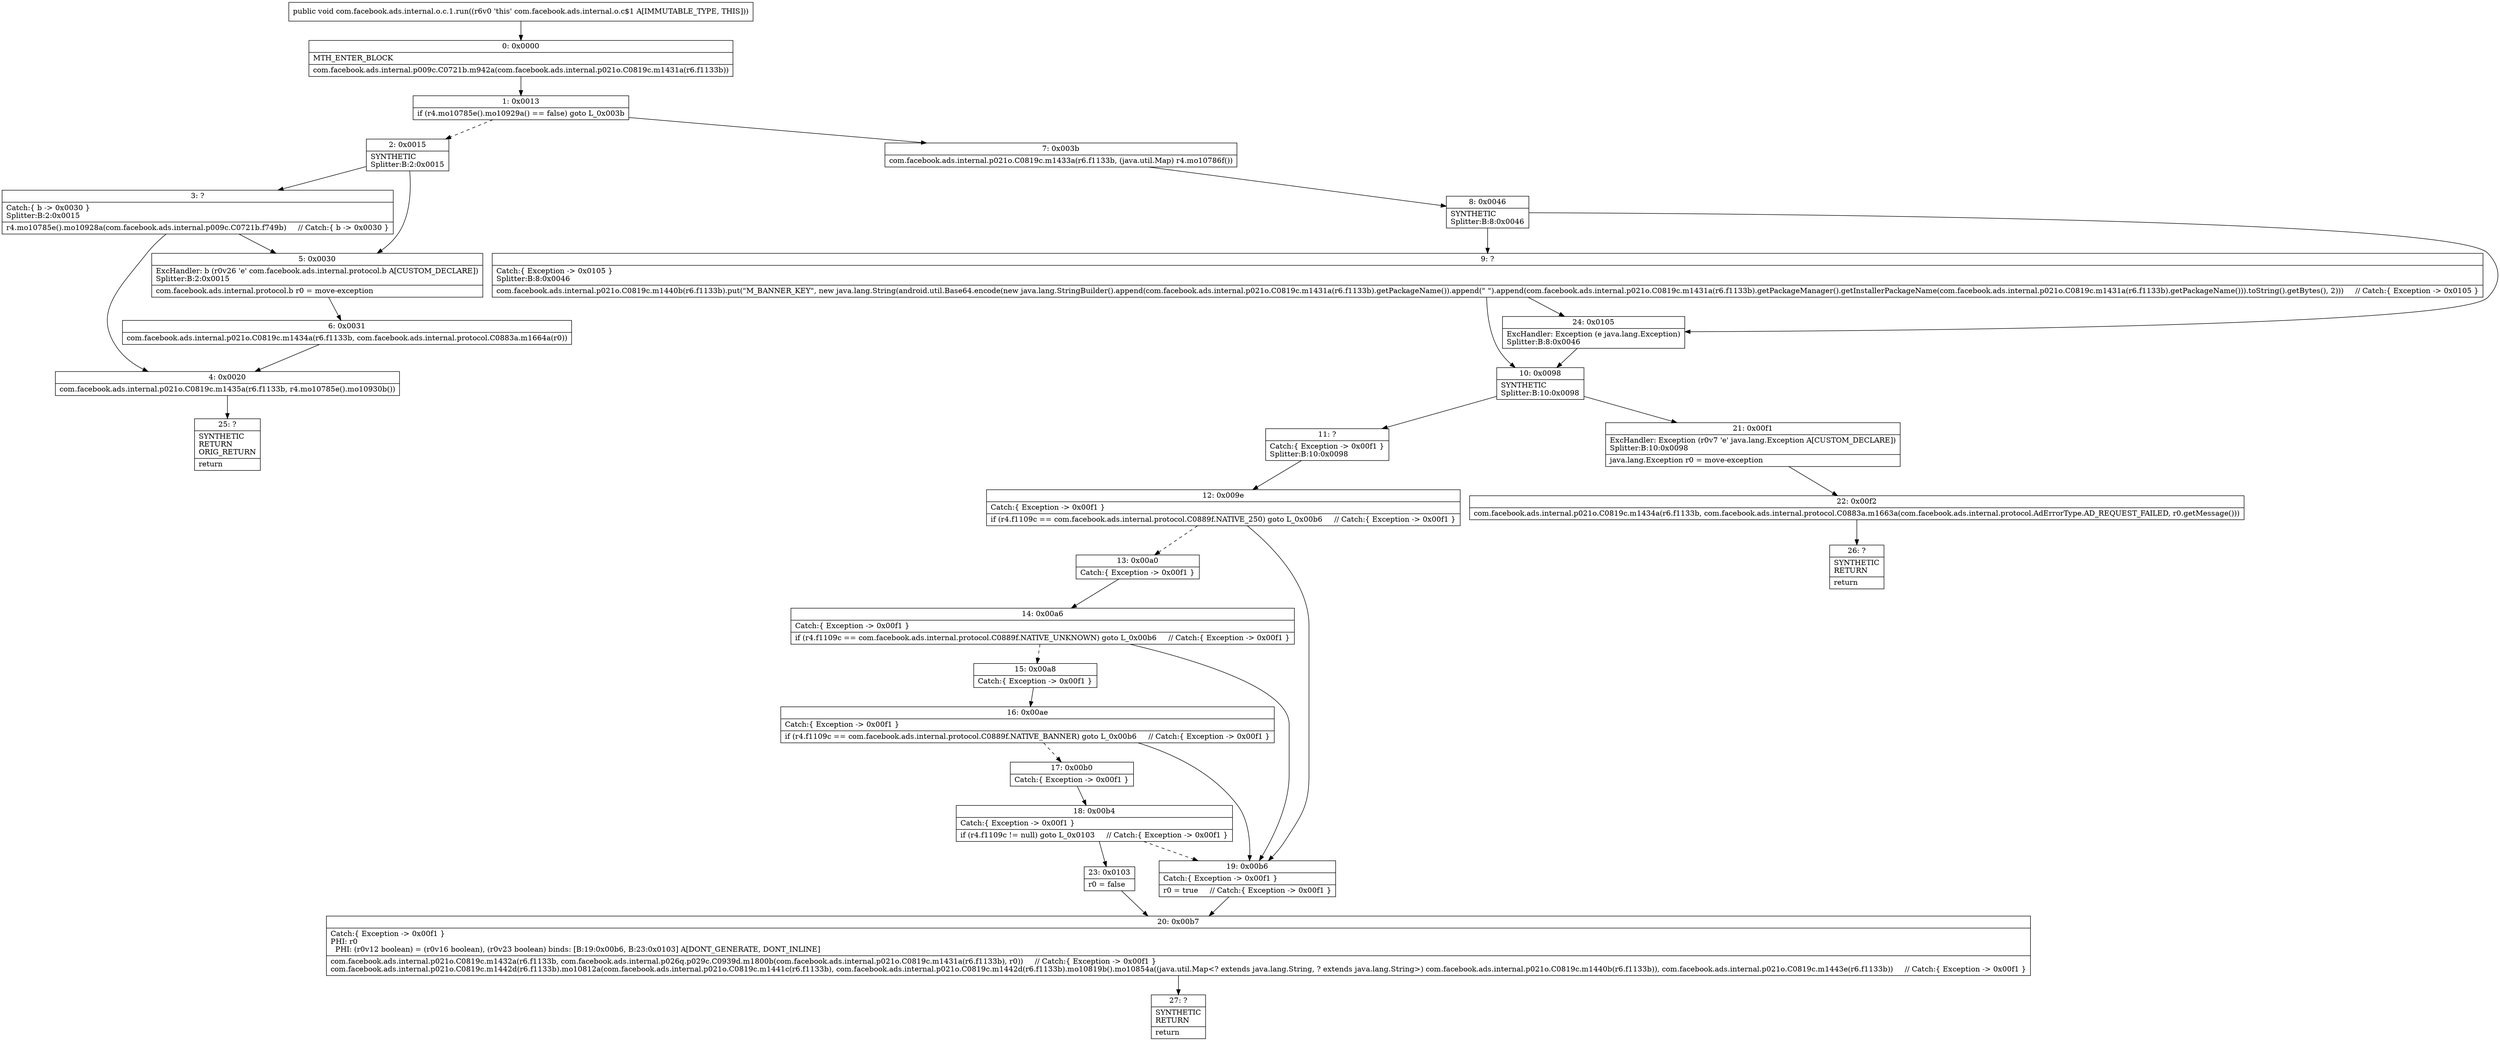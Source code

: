 digraph "CFG forcom.facebook.ads.internal.o.c.1.run()V" {
Node_0 [shape=record,label="{0\:\ 0x0000|MTH_ENTER_BLOCK\l|com.facebook.ads.internal.p009c.C0721b.m942a(com.facebook.ads.internal.p021o.C0819c.m1431a(r6.f1133b))\l}"];
Node_1 [shape=record,label="{1\:\ 0x0013|if (r4.mo10785e().mo10929a() == false) goto L_0x003b\l}"];
Node_2 [shape=record,label="{2\:\ 0x0015|SYNTHETIC\lSplitter:B:2:0x0015\l}"];
Node_3 [shape=record,label="{3\:\ ?|Catch:\{ b \-\> 0x0030 \}\lSplitter:B:2:0x0015\l|r4.mo10785e().mo10928a(com.facebook.ads.internal.p009c.C0721b.f749b)     \/\/ Catch:\{ b \-\> 0x0030 \}\l}"];
Node_4 [shape=record,label="{4\:\ 0x0020|com.facebook.ads.internal.p021o.C0819c.m1435a(r6.f1133b, r4.mo10785e().mo10930b())\l}"];
Node_5 [shape=record,label="{5\:\ 0x0030|ExcHandler: b (r0v26 'e' com.facebook.ads.internal.protocol.b A[CUSTOM_DECLARE])\lSplitter:B:2:0x0015\l|com.facebook.ads.internal.protocol.b r0 = move\-exception\l}"];
Node_6 [shape=record,label="{6\:\ 0x0031|com.facebook.ads.internal.p021o.C0819c.m1434a(r6.f1133b, com.facebook.ads.internal.protocol.C0883a.m1664a(r0))\l}"];
Node_7 [shape=record,label="{7\:\ 0x003b|com.facebook.ads.internal.p021o.C0819c.m1433a(r6.f1133b, (java.util.Map) r4.mo10786f())\l}"];
Node_8 [shape=record,label="{8\:\ 0x0046|SYNTHETIC\lSplitter:B:8:0x0046\l}"];
Node_9 [shape=record,label="{9\:\ ?|Catch:\{ Exception \-\> 0x0105 \}\lSplitter:B:8:0x0046\l|com.facebook.ads.internal.p021o.C0819c.m1440b(r6.f1133b).put(\"M_BANNER_KEY\", new java.lang.String(android.util.Base64.encode(new java.lang.StringBuilder().append(com.facebook.ads.internal.p021o.C0819c.m1431a(r6.f1133b).getPackageName()).append(\" \").append(com.facebook.ads.internal.p021o.C0819c.m1431a(r6.f1133b).getPackageManager().getInstallerPackageName(com.facebook.ads.internal.p021o.C0819c.m1431a(r6.f1133b).getPackageName())).toString().getBytes(), 2)))     \/\/ Catch:\{ Exception \-\> 0x0105 \}\l}"];
Node_10 [shape=record,label="{10\:\ 0x0098|SYNTHETIC\lSplitter:B:10:0x0098\l}"];
Node_11 [shape=record,label="{11\:\ ?|Catch:\{ Exception \-\> 0x00f1 \}\lSplitter:B:10:0x0098\l}"];
Node_12 [shape=record,label="{12\:\ 0x009e|Catch:\{ Exception \-\> 0x00f1 \}\l|if (r4.f1109c == com.facebook.ads.internal.protocol.C0889f.NATIVE_250) goto L_0x00b6     \/\/ Catch:\{ Exception \-\> 0x00f1 \}\l}"];
Node_13 [shape=record,label="{13\:\ 0x00a0|Catch:\{ Exception \-\> 0x00f1 \}\l}"];
Node_14 [shape=record,label="{14\:\ 0x00a6|Catch:\{ Exception \-\> 0x00f1 \}\l|if (r4.f1109c == com.facebook.ads.internal.protocol.C0889f.NATIVE_UNKNOWN) goto L_0x00b6     \/\/ Catch:\{ Exception \-\> 0x00f1 \}\l}"];
Node_15 [shape=record,label="{15\:\ 0x00a8|Catch:\{ Exception \-\> 0x00f1 \}\l}"];
Node_16 [shape=record,label="{16\:\ 0x00ae|Catch:\{ Exception \-\> 0x00f1 \}\l|if (r4.f1109c == com.facebook.ads.internal.protocol.C0889f.NATIVE_BANNER) goto L_0x00b6     \/\/ Catch:\{ Exception \-\> 0x00f1 \}\l}"];
Node_17 [shape=record,label="{17\:\ 0x00b0|Catch:\{ Exception \-\> 0x00f1 \}\l}"];
Node_18 [shape=record,label="{18\:\ 0x00b4|Catch:\{ Exception \-\> 0x00f1 \}\l|if (r4.f1109c != null) goto L_0x0103     \/\/ Catch:\{ Exception \-\> 0x00f1 \}\l}"];
Node_19 [shape=record,label="{19\:\ 0x00b6|Catch:\{ Exception \-\> 0x00f1 \}\l|r0 = true     \/\/ Catch:\{ Exception \-\> 0x00f1 \}\l}"];
Node_20 [shape=record,label="{20\:\ 0x00b7|Catch:\{ Exception \-\> 0x00f1 \}\lPHI: r0 \l  PHI: (r0v12 boolean) = (r0v16 boolean), (r0v23 boolean) binds: [B:19:0x00b6, B:23:0x0103] A[DONT_GENERATE, DONT_INLINE]\l|com.facebook.ads.internal.p021o.C0819c.m1432a(r6.f1133b, com.facebook.ads.internal.p026q.p029c.C0939d.m1800b(com.facebook.ads.internal.p021o.C0819c.m1431a(r6.f1133b), r0))     \/\/ Catch:\{ Exception \-\> 0x00f1 \}\lcom.facebook.ads.internal.p021o.C0819c.m1442d(r6.f1133b).mo10812a(com.facebook.ads.internal.p021o.C0819c.m1441c(r6.f1133b), com.facebook.ads.internal.p021o.C0819c.m1442d(r6.f1133b).mo10819b().mo10854a((java.util.Map\<? extends java.lang.String, ? extends java.lang.String\>) com.facebook.ads.internal.p021o.C0819c.m1440b(r6.f1133b)), com.facebook.ads.internal.p021o.C0819c.m1443e(r6.f1133b))     \/\/ Catch:\{ Exception \-\> 0x00f1 \}\l}"];
Node_21 [shape=record,label="{21\:\ 0x00f1|ExcHandler: Exception (r0v7 'e' java.lang.Exception A[CUSTOM_DECLARE])\lSplitter:B:10:0x0098\l|java.lang.Exception r0 = move\-exception\l}"];
Node_22 [shape=record,label="{22\:\ 0x00f2|com.facebook.ads.internal.p021o.C0819c.m1434a(r6.f1133b, com.facebook.ads.internal.protocol.C0883a.m1663a(com.facebook.ads.internal.protocol.AdErrorType.AD_REQUEST_FAILED, r0.getMessage()))\l}"];
Node_23 [shape=record,label="{23\:\ 0x0103|r0 = false\l}"];
Node_24 [shape=record,label="{24\:\ 0x0105|ExcHandler: Exception (e java.lang.Exception)\lSplitter:B:8:0x0046\l}"];
Node_25 [shape=record,label="{25\:\ ?|SYNTHETIC\lRETURN\lORIG_RETURN\l|return\l}"];
Node_26 [shape=record,label="{26\:\ ?|SYNTHETIC\lRETURN\l|return\l}"];
Node_27 [shape=record,label="{27\:\ ?|SYNTHETIC\lRETURN\l|return\l}"];
MethodNode[shape=record,label="{public void com.facebook.ads.internal.o.c.1.run((r6v0 'this' com.facebook.ads.internal.o.c$1 A[IMMUTABLE_TYPE, THIS])) }"];
MethodNode -> Node_0;
Node_0 -> Node_1;
Node_1 -> Node_2[style=dashed];
Node_1 -> Node_7;
Node_2 -> Node_3;
Node_2 -> Node_5;
Node_3 -> Node_4;
Node_3 -> Node_5;
Node_4 -> Node_25;
Node_5 -> Node_6;
Node_6 -> Node_4;
Node_7 -> Node_8;
Node_8 -> Node_9;
Node_8 -> Node_24;
Node_9 -> Node_10;
Node_9 -> Node_24;
Node_10 -> Node_11;
Node_10 -> Node_21;
Node_11 -> Node_12;
Node_12 -> Node_13[style=dashed];
Node_12 -> Node_19;
Node_13 -> Node_14;
Node_14 -> Node_15[style=dashed];
Node_14 -> Node_19;
Node_15 -> Node_16;
Node_16 -> Node_17[style=dashed];
Node_16 -> Node_19;
Node_17 -> Node_18;
Node_18 -> Node_19[style=dashed];
Node_18 -> Node_23;
Node_19 -> Node_20;
Node_20 -> Node_27;
Node_21 -> Node_22;
Node_22 -> Node_26;
Node_23 -> Node_20;
Node_24 -> Node_10;
}

